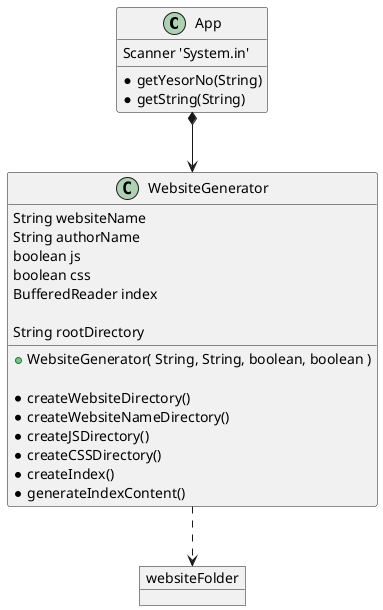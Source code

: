 @startuml
'https://plantuml.com/class-diagram

class App {
    Scanner 'System.in'

    *getYesorNo(String)
    *getString(String)
}

class WebsiteGenerator {
    String websiteName
    String authorName
    boolean js
    boolean css
    BufferedReader index

    String rootDirectory

    +WebsiteGenerator( String, String, boolean, boolean )

    *createWebsiteDirectory()
    *createWebsiteNameDirectory()
    *createJSDirectory()
    *createCSSDirectory()
    *createIndex()
    *generateIndexContent()


}
object websiteFolder
App *--> WebsiteGenerator
WebsiteGenerator -.> websiteFolder

@enduml
